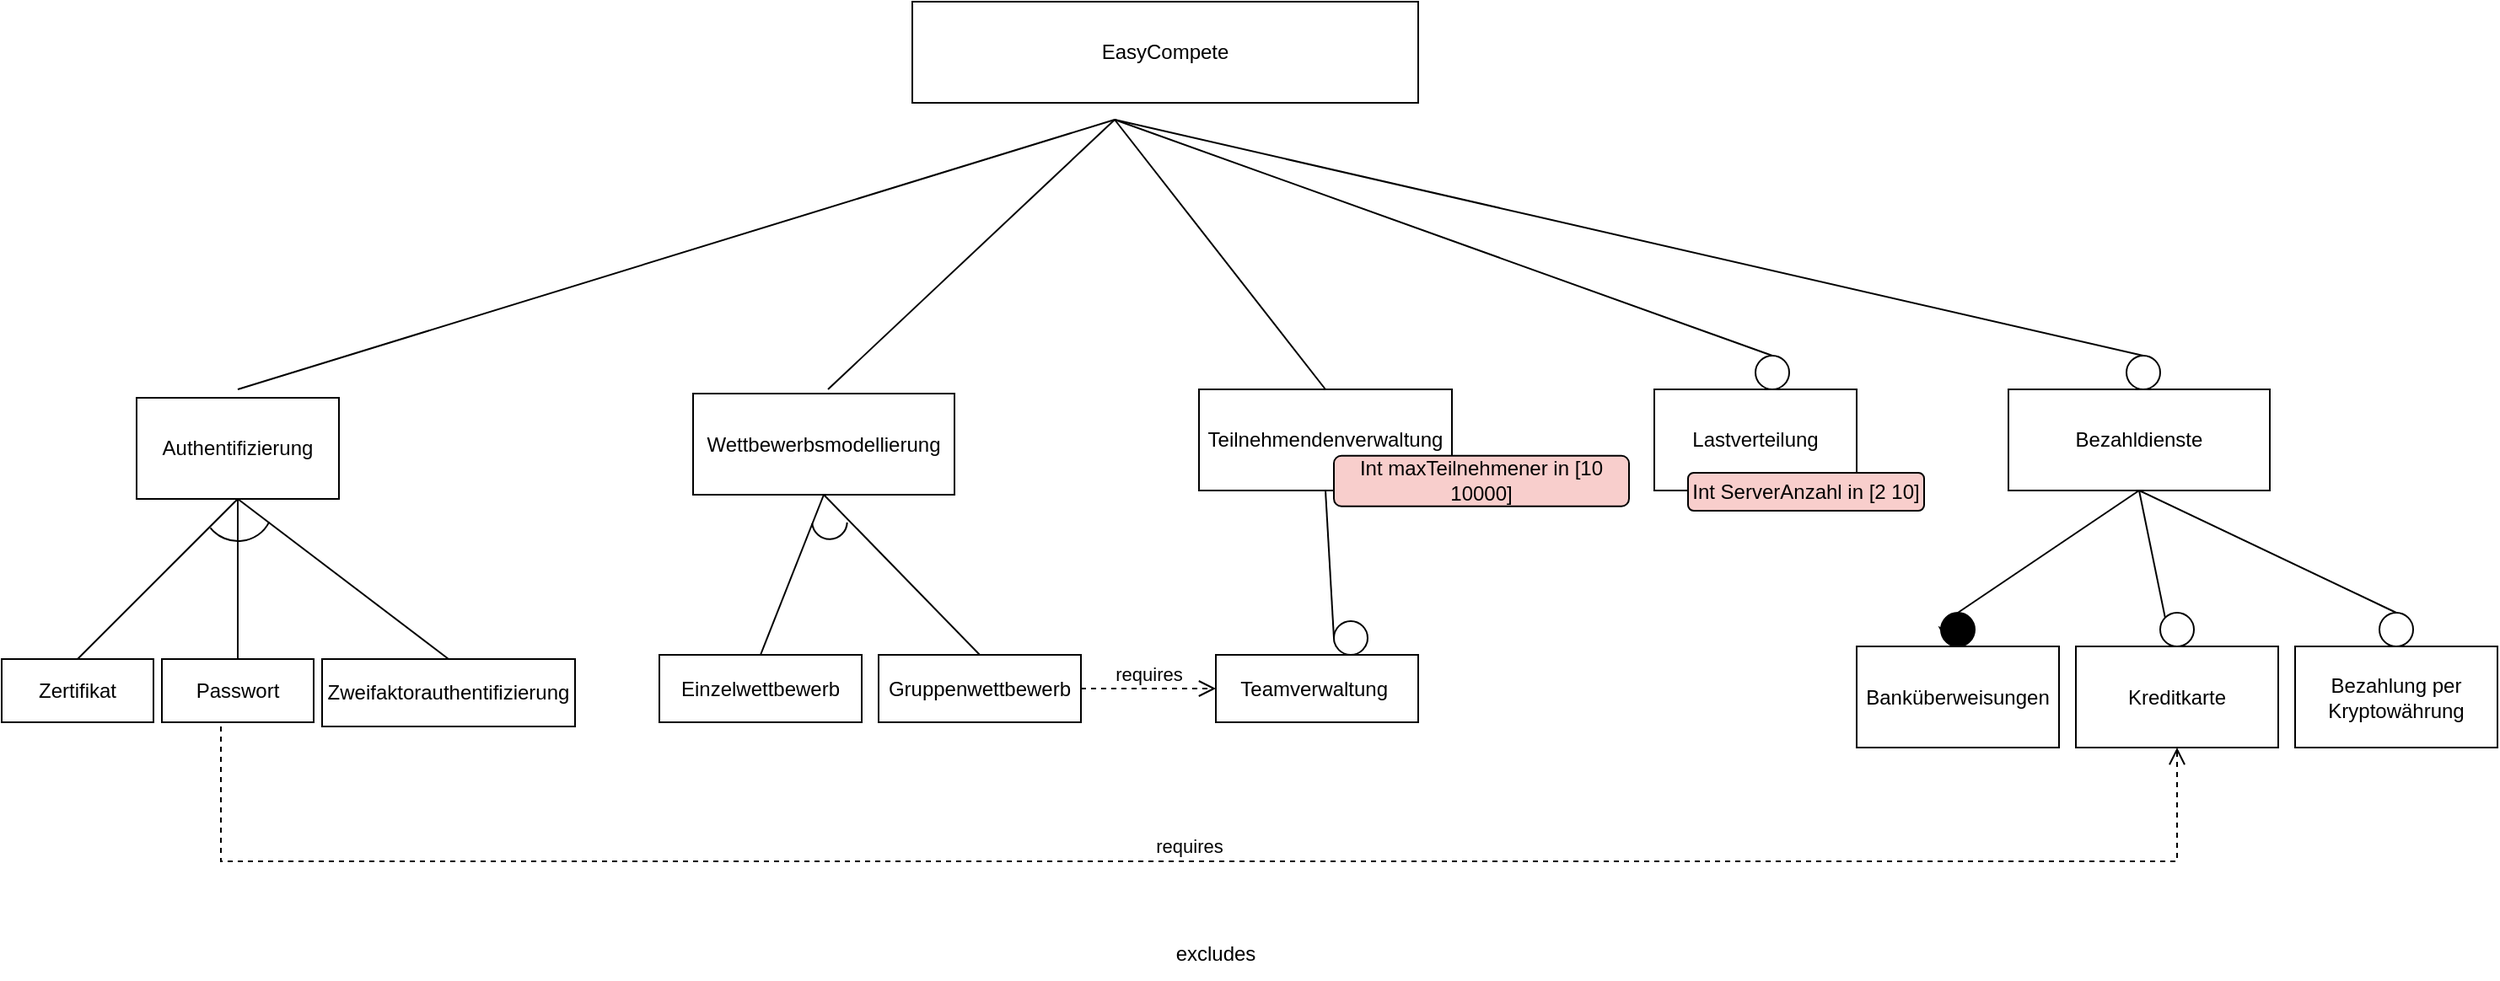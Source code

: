 <mxfile version="16.4.5" type="github">
  <diagram name="Page-1" id="10a91c8b-09ff-31b1-d368-03940ed4cc9e">
    <mxGraphModel dx="1242" dy="635" grid="1" gridSize="10" guides="1" tooltips="1" connect="1" arrows="1" fold="1" page="1" pageScale="1" pageWidth="1100" pageHeight="850" background="none" math="0" shadow="0">
      <root>
        <mxCell id="0" />
        <mxCell id="1" parent="0" />
        <mxCell id="Y8JGmvLRM1bxZAWC_-e7-1" value="EasyCompete" style="rounded=0;whiteSpace=wrap;html=1;" parent="1" vertex="1">
          <mxGeometry x="550" y="130" width="300" height="60" as="geometry" />
        </mxCell>
        <mxCell id="Y8JGmvLRM1bxZAWC_-e7-2" value="Teilnehmendenverwaltung" style="rounded=0;whiteSpace=wrap;html=1;" parent="1" vertex="1">
          <mxGeometry x="720" y="360" width="150" height="60" as="geometry" />
        </mxCell>
        <mxCell id="Y8JGmvLRM1bxZAWC_-e7-3" value="Wettbewerbsmodellierung" style="rounded=0;whiteSpace=wrap;html=1;" parent="1" vertex="1">
          <mxGeometry x="420" y="362.5" width="155" height="60" as="geometry" />
        </mxCell>
        <mxCell id="Y8JGmvLRM1bxZAWC_-e7-4" value="Bezahldienste" style="rounded=0;whiteSpace=wrap;html=1;" parent="1" vertex="1">
          <mxGeometry x="1200" y="360" width="155" height="60" as="geometry" />
        </mxCell>
        <mxCell id="Y8JGmvLRM1bxZAWC_-e7-5" value="Authentifizierung" style="rounded=0;whiteSpace=wrap;html=1;" parent="1" vertex="1">
          <mxGeometry x="90" y="365" width="120" height="60" as="geometry" />
        </mxCell>
        <mxCell id="Y8JGmvLRM1bxZAWC_-e7-6" value="Lastverteilung" style="rounded=0;whiteSpace=wrap;html=1;" parent="1" vertex="1">
          <mxGeometry x="990" y="360" width="120" height="60" as="geometry" />
        </mxCell>
        <mxCell id="Y8JGmvLRM1bxZAWC_-e7-10" value="Int maxTeilnehmener in [10 10000]" style="rounded=1;whiteSpace=wrap;html=1;fillColor=#F8CECC;" parent="1" vertex="1">
          <mxGeometry x="800" y="399.36" width="175" height="30" as="geometry" />
        </mxCell>
        <mxCell id="Y8JGmvLRM1bxZAWC_-e7-16" value="Teamverwaltung&amp;nbsp;" style="rounded=0;whiteSpace=wrap;html=1;" parent="1" vertex="1">
          <mxGeometry x="730" y="517.5" width="120" height="40" as="geometry" />
        </mxCell>
        <mxCell id="Y8JGmvLRM1bxZAWC_-e7-17" value="Einzelwettbewerb" style="rounded=0;whiteSpace=wrap;html=1;" parent="1" vertex="1">
          <mxGeometry x="400" y="517.5" width="120" height="40" as="geometry" />
        </mxCell>
        <mxCell id="Y8JGmvLRM1bxZAWC_-e7-18" value="Gruppenwettbewerb" style="rounded=0;whiteSpace=wrap;html=1;" parent="1" vertex="1">
          <mxGeometry x="530" y="517.5" width="120" height="40" as="geometry" />
        </mxCell>
        <mxCell id="Y8JGmvLRM1bxZAWC_-e7-25" value="Banküberweisungen" style="rounded=0;whiteSpace=wrap;html=1;" parent="1" vertex="1">
          <mxGeometry x="1110" y="512.5" width="120" height="60" as="geometry" />
        </mxCell>
        <mxCell id="Y8JGmvLRM1bxZAWC_-e7-26" value="Kreditkarte&lt;br&gt;" style="rounded=0;whiteSpace=wrap;html=1;" parent="1" vertex="1">
          <mxGeometry x="1240" y="512.5" width="120" height="60" as="geometry" />
        </mxCell>
        <mxCell id="Y8JGmvLRM1bxZAWC_-e7-27" value="Bezahlung per Kryptowährung" style="rounded=0;whiteSpace=wrap;html=1;" parent="1" vertex="1">
          <mxGeometry x="1370" y="512.5" width="120" height="60" as="geometry" />
        </mxCell>
        <mxCell id="Y8JGmvLRM1bxZAWC_-e7-29" value="" style="ellipse;whiteSpace=wrap;html=1;aspect=fixed;fillColor=#FFFFFF;" parent="1" vertex="1">
          <mxGeometry x="1290" y="492.5" width="20" height="20" as="geometry" />
        </mxCell>
        <mxCell id="Y8JGmvLRM1bxZAWC_-e7-33" value="Passwort" style="rounded=0;whiteSpace=wrap;html=1;fillColor=#FFFFFF;" parent="1" vertex="1">
          <mxGeometry x="105" y="520" width="90" height="37.5" as="geometry" />
        </mxCell>
        <mxCell id="Y8JGmvLRM1bxZAWC_-e7-34" value="Zertifikat" style="rounded=0;whiteSpace=wrap;html=1;fillColor=#FFFFFF;" parent="1" vertex="1">
          <mxGeometry x="10" y="520" width="90" height="37.5" as="geometry" />
        </mxCell>
        <mxCell id="Y8JGmvLRM1bxZAWC_-e7-35" value="Zweifaktorauthentifizierung" style="rounded=0;whiteSpace=wrap;html=1;fillColor=#FFFFFF;" parent="1" vertex="1">
          <mxGeometry x="200" y="520" width="150" height="40" as="geometry" />
        </mxCell>
        <mxCell id="Y8JGmvLRM1bxZAWC_-e7-42" value="excludes&lt;br&gt;" style="text;html=1;strokeColor=none;fillColor=none;align=center;verticalAlign=middle;whiteSpace=wrap;rounded=0;" parent="1" vertex="1">
          <mxGeometry x="700" y="680" width="60" height="30" as="geometry" />
        </mxCell>
        <mxCell id="Y8JGmvLRM1bxZAWC_-e7-54" value="" style="ellipse;whiteSpace=wrap;html=1;aspect=fixed;fillColor=#FFFFFF;" parent="1" vertex="1">
          <mxGeometry x="1420" y="492.5" width="20" height="20" as="geometry" />
        </mxCell>
        <mxCell id="Y8JGmvLRM1bxZAWC_-e7-57" value="" style="endArrow=none;html=1;rounded=0;exitX=0.5;exitY=0;exitDx=0;exitDy=0;entryX=0.5;entryY=1;entryDx=0;entryDy=0;" parent="1" source="Y8JGmvLRM1bxZAWC_-e7-34" target="Y8JGmvLRM1bxZAWC_-e7-5" edge="1">
          <mxGeometry width="50" height="50" relative="1" as="geometry">
            <mxPoint x="90" y="477.5" as="sourcePoint" />
            <mxPoint x="130" y="490" as="targetPoint" />
          </mxGeometry>
        </mxCell>
        <mxCell id="Y8JGmvLRM1bxZAWC_-e7-58" value="" style="endArrow=none;html=1;rounded=0;exitX=0.5;exitY=0;exitDx=0;exitDy=0;entryX=0.5;entryY=1;entryDx=0;entryDy=0;" parent="1" source="Y8JGmvLRM1bxZAWC_-e7-33" target="Y8JGmvLRM1bxZAWC_-e7-5" edge="1">
          <mxGeometry width="50" height="50" relative="1" as="geometry">
            <mxPoint x="65" y="530" as="sourcePoint" />
            <mxPoint x="190" y="470" as="targetPoint" />
          </mxGeometry>
        </mxCell>
        <mxCell id="Y8JGmvLRM1bxZAWC_-e7-59" value="" style="endArrow=none;html=1;rounded=0;exitX=0.5;exitY=0;exitDx=0;exitDy=0;entryX=0.5;entryY=1;entryDx=0;entryDy=0;" parent="1" source="Y8JGmvLRM1bxZAWC_-e7-35" target="Y8JGmvLRM1bxZAWC_-e7-5" edge="1">
          <mxGeometry width="50" height="50" relative="1" as="geometry">
            <mxPoint x="75" y="540" as="sourcePoint" />
            <mxPoint x="170" y="445" as="targetPoint" />
          </mxGeometry>
        </mxCell>
        <mxCell id="xTNsDvPoMYs4Q8DcSBzv-7" value="" style="endArrow=none;html=1;rounded=0;" parent="1" edge="1">
          <mxGeometry width="50" height="50" relative="1" as="geometry">
            <mxPoint x="150" y="360" as="sourcePoint" />
            <mxPoint x="670" y="200" as="targetPoint" />
          </mxGeometry>
        </mxCell>
        <mxCell id="xTNsDvPoMYs4Q8DcSBzv-8" value="" style="endArrow=none;html=1;rounded=0;" parent="1" edge="1">
          <mxGeometry width="50" height="50" relative="1" as="geometry">
            <mxPoint x="500" y="360" as="sourcePoint" />
            <mxPoint x="670" y="200" as="targetPoint" />
          </mxGeometry>
        </mxCell>
        <mxCell id="xTNsDvPoMYs4Q8DcSBzv-9" value="" style="endArrow=none;html=1;rounded=0;exitX=0.5;exitY=0;exitDx=0;exitDy=0;" parent="1" source="Y8JGmvLRM1bxZAWC_-e7-2" edge="1">
          <mxGeometry width="50" height="50" relative="1" as="geometry">
            <mxPoint x="790" y="350" as="sourcePoint" />
            <mxPoint x="670" y="200" as="targetPoint" />
          </mxGeometry>
        </mxCell>
        <mxCell id="xTNsDvPoMYs4Q8DcSBzv-10" value="" style="endArrow=none;html=1;rounded=0;exitX=0.5;exitY=0;exitDx=0;exitDy=0;" parent="1" source="xTNsDvPoMYs4Q8DcSBzv-14" edge="1">
          <mxGeometry width="50" height="50" relative="1" as="geometry">
            <mxPoint x="1053" y="350" as="sourcePoint" />
            <mxPoint x="670" y="200" as="targetPoint" />
          </mxGeometry>
        </mxCell>
        <mxCell id="xTNsDvPoMYs4Q8DcSBzv-11" value="" style="endArrow=none;html=1;rounded=0;exitX=0.5;exitY=0;exitDx=0;exitDy=0;" parent="1" source="xTNsDvPoMYs4Q8DcSBzv-15" edge="1">
          <mxGeometry width="50" height="50" relative="1" as="geometry">
            <mxPoint x="1276" y="350" as="sourcePoint" />
            <mxPoint x="670" y="200" as="targetPoint" />
          </mxGeometry>
        </mxCell>
        <mxCell id="xTNsDvPoMYs4Q8DcSBzv-14" value="" style="ellipse;whiteSpace=wrap;html=1;aspect=fixed;fillColor=#FFFFFF;" parent="1" vertex="1">
          <mxGeometry x="1050" y="340" width="20" height="20" as="geometry" />
        </mxCell>
        <mxCell id="xTNsDvPoMYs4Q8DcSBzv-15" value="" style="ellipse;whiteSpace=wrap;html=1;aspect=fixed;fillColor=#FFFFFF;" parent="1" vertex="1">
          <mxGeometry x="1270" y="340" width="20" height="20" as="geometry" />
        </mxCell>
        <mxCell id="xTNsDvPoMYs4Q8DcSBzv-17" value="" style="endArrow=none;html=1;rounded=0;entryX=0.5;entryY=1;entryDx=0;entryDy=0;exitX=0;exitY=0.5;exitDx=0;exitDy=0;" parent="1" source="xTNsDvPoMYs4Q8DcSBzv-18" target="Y8JGmvLRM1bxZAWC_-e7-2" edge="1">
          <mxGeometry width="50" height="50" relative="1" as="geometry">
            <mxPoint x="800" y="460" as="sourcePoint" />
            <mxPoint x="680" y="210" as="targetPoint" />
          </mxGeometry>
        </mxCell>
        <mxCell id="N9DJ2pDjRUC3iWf8S7Ch-3" value="" style="verticalLabelPosition=bottom;verticalAlign=top;html=1;shape=mxgraph.basic.arc;startAngle=0.28;endAngle=0.603;rotation=15;" parent="1" vertex="1">
          <mxGeometry x="129.34" y="409.48" width="41.31" height="40.52" as="geometry" />
        </mxCell>
        <mxCell id="N9DJ2pDjRUC3iWf8S7Ch-4" value="" style="endArrow=none;html=1;rounded=0;exitX=0.5;exitY=0;exitDx=0;exitDy=0;entryX=0.5;entryY=1;entryDx=0;entryDy=0;" parent="1" source="Y8JGmvLRM1bxZAWC_-e7-17" target="Y8JGmvLRM1bxZAWC_-e7-3" edge="1">
          <mxGeometry width="50" height="50" relative="1" as="geometry">
            <mxPoint x="530" y="510" as="sourcePoint" />
            <mxPoint x="580" y="460" as="targetPoint" />
          </mxGeometry>
        </mxCell>
        <mxCell id="xTNsDvPoMYs4Q8DcSBzv-18" value="" style="ellipse;whiteSpace=wrap;html=1;aspect=fixed;fillColor=#FFFFFF;" parent="1" vertex="1">
          <mxGeometry x="800" y="497.5" width="20" height="20" as="geometry" />
        </mxCell>
        <mxCell id="N9DJ2pDjRUC3iWf8S7Ch-5" value="" style="endArrow=none;html=1;rounded=0;exitX=0.5;exitY=0;exitDx=0;exitDy=0;entryX=0.5;entryY=1;entryDx=0;entryDy=0;" parent="1" source="Y8JGmvLRM1bxZAWC_-e7-18" target="Y8JGmvLRM1bxZAWC_-e7-3" edge="1">
          <mxGeometry width="50" height="50" relative="1" as="geometry">
            <mxPoint x="470" y="527.5" as="sourcePoint" />
            <mxPoint x="507.5" y="432.5" as="targetPoint" />
          </mxGeometry>
        </mxCell>
        <mxCell id="xTNsDvPoMYs4Q8DcSBzv-19" value="" style="verticalLabelPosition=bottom;verticalAlign=top;html=1;shape=mxgraph.basic.arc;startAngle=0.214;endAngle=0.694;rotation=15;" parent="1" vertex="1">
          <mxGeometry x="490.56" y="428.22" width="20.8" height="20.64" as="geometry" />
        </mxCell>
        <mxCell id="xTNsDvPoMYs4Q8DcSBzv-23" value="requires" style="html=1;verticalAlign=bottom;endArrow=open;dashed=1;endSize=8;rounded=0;exitX=1;exitY=0.5;exitDx=0;exitDy=0;entryX=0;entryY=0.5;entryDx=0;entryDy=0;" parent="1" source="Y8JGmvLRM1bxZAWC_-e7-18" target="Y8JGmvLRM1bxZAWC_-e7-16" edge="1">
          <mxGeometry relative="1" as="geometry">
            <mxPoint x="740" y="440" as="sourcePoint" />
            <mxPoint x="660" y="440" as="targetPoint" />
          </mxGeometry>
        </mxCell>
        <mxCell id="A2lUgPhtqQNt_TuIHzVY-7" value="" style="ellipse;whiteSpace=wrap;html=1;aspect=fixed;fillColor=#000000;" parent="1" vertex="1">
          <mxGeometry x="1160" y="492.5" width="20" height="20" as="geometry" />
        </mxCell>
        <mxCell id="xTNsDvPoMYs4Q8DcSBzv-25" value="requires" style="html=1;verticalAlign=bottom;endArrow=open;dashed=1;endSize=8;rounded=0;entryX=0.5;entryY=1;entryDx=0;entryDy=0;" parent="1" edge="1" target="Y8JGmvLRM1bxZAWC_-e7-26">
          <mxGeometry relative="1" as="geometry">
            <mxPoint x="140" y="560" as="sourcePoint" />
            <mxPoint x="1320" y="530" as="targetPoint" />
            <Array as="points">
              <mxPoint x="140" y="640" />
              <mxPoint x="1300" y="640" />
            </Array>
          </mxGeometry>
        </mxCell>
        <mxCell id="A2lUgPhtqQNt_TuIHzVY-9" style="edgeStyle=orthogonalEdgeStyle;rounded=0;orthogonalLoop=1;jettySize=auto;html=1;exitX=0;exitY=0.5;exitDx=0;exitDy=0;entryX=0;entryY=1;entryDx=0;entryDy=0;" parent="1" source="A2lUgPhtqQNt_TuIHzVY-7" target="A2lUgPhtqQNt_TuIHzVY-7" edge="1">
          <mxGeometry relative="1" as="geometry" />
        </mxCell>
        <mxCell id="A2lUgPhtqQNt_TuIHzVY-12" value="" style="endArrow=none;html=1;rounded=0;exitX=0.5;exitY=0;exitDx=0;exitDy=0;entryX=0.5;entryY=1;entryDx=0;entryDy=0;" parent="1" source="A2lUgPhtqQNt_TuIHzVY-7" target="Y8JGmvLRM1bxZAWC_-e7-4" edge="1">
          <mxGeometry width="50" height="50" relative="1" as="geometry">
            <mxPoint x="1230" y="470" as="sourcePoint" />
            <mxPoint x="1260" y="450" as="targetPoint" />
          </mxGeometry>
        </mxCell>
        <mxCell id="A2lUgPhtqQNt_TuIHzVY-13" value="" style="endArrow=none;html=1;rounded=0;entryX=0.5;entryY=1;entryDx=0;entryDy=0;exitX=0;exitY=0;exitDx=0;exitDy=0;" parent="1" source="Y8JGmvLRM1bxZAWC_-e7-29" target="Y8JGmvLRM1bxZAWC_-e7-4" edge="1">
          <mxGeometry width="50" height="50" relative="1" as="geometry">
            <mxPoint x="1300" y="490" as="sourcePoint" />
            <mxPoint x="1287.5" y="430" as="targetPoint" />
          </mxGeometry>
        </mxCell>
        <mxCell id="A2lUgPhtqQNt_TuIHzVY-14" value="" style="endArrow=none;html=1;rounded=0;exitX=0.5;exitY=0;exitDx=0;exitDy=0;entryX=0.5;entryY=1;entryDx=0;entryDy=0;" parent="1" source="Y8JGmvLRM1bxZAWC_-e7-54" target="Y8JGmvLRM1bxZAWC_-e7-4" edge="1">
          <mxGeometry width="50" height="50" relative="1" as="geometry">
            <mxPoint x="1190" y="512.5" as="sourcePoint" />
            <mxPoint x="1297.5" y="440" as="targetPoint" />
          </mxGeometry>
        </mxCell>
        <mxCell id="sr6Bwsw0yYIFLWccx0p7-2" value="Int ServerAnzahl in [2 10]" style="rounded=1;whiteSpace=wrap;html=1;fillColor=#F8CECC;" vertex="1" parent="1">
          <mxGeometry x="1010" y="409.48" width="140" height="22.5" as="geometry" />
        </mxCell>
      </root>
    </mxGraphModel>
  </diagram>
</mxfile>
